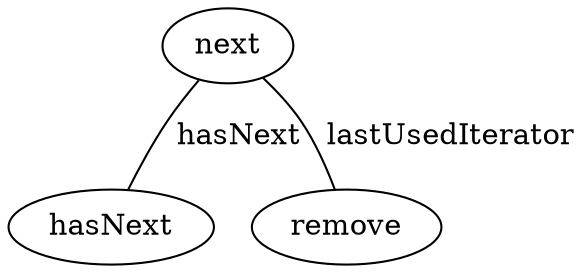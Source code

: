 digraph G {
next;
hasNext;
remove;
next -> hasNext [label=" hasNext", dir=none];
next -> remove [label=" lastUsedIterator", dir=none];
}